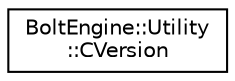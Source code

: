 digraph "Graphical Class Hierarchy"
{
  edge [fontname="Helvetica",fontsize="10",labelfontname="Helvetica",labelfontsize="10"];
  node [fontname="Helvetica",fontsize="10",shape=record];
  rankdir="LR";
  Node1 [label="BoltEngine::Utility\l::CVersion",height=0.2,width=0.4,color="black", fillcolor="white", style="filled",URL="$class_bolt_engine_1_1_utility_1_1_c_version.html",tooltip="A simple version class. "];
}
